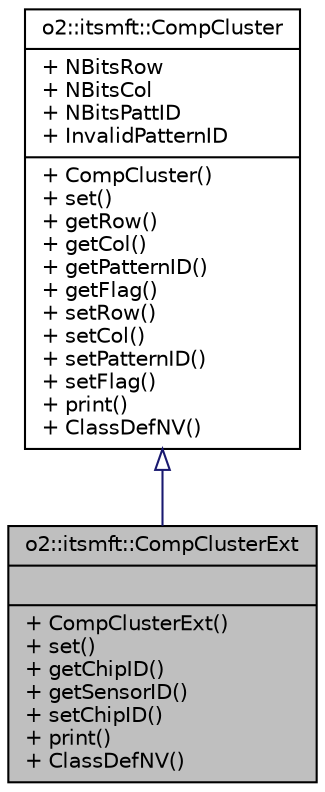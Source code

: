 digraph "o2::itsmft::CompClusterExt"
{
 // INTERACTIVE_SVG=YES
  bgcolor="transparent";
  edge [fontname="Helvetica",fontsize="10",labelfontname="Helvetica",labelfontsize="10"];
  node [fontname="Helvetica",fontsize="10",shape=record];
  Node0 [label="{o2::itsmft::CompClusterExt\n||+ CompClusterExt()\l+ set()\l+ getChipID()\l+ getSensorID()\l+ setChipID()\l+ print()\l+ ClassDefNV()\l}",height=0.2,width=0.4,color="black", fillcolor="grey75", style="filled", fontcolor="black"];
  Node1 -> Node0 [dir="back",color="midnightblue",fontsize="10",style="solid",arrowtail="onormal",fontname="Helvetica"];
  Node1 [label="{o2::itsmft::CompCluster\n|+ NBitsRow\l+ NBitsCol\l+ NBitsPattID\l+ InvalidPatternID\l|+ CompCluster()\l+ set()\l+ getRow()\l+ getCol()\l+ getPatternID()\l+ getFlag()\l+ setRow()\l+ setCol()\l+ setPatternID()\l+ setFlag()\l+ print()\l+ ClassDefNV()\l}",height=0.2,width=0.4,color="black",URL="$dc/da3/classo2_1_1itsmft_1_1CompCluster.html"];
}
